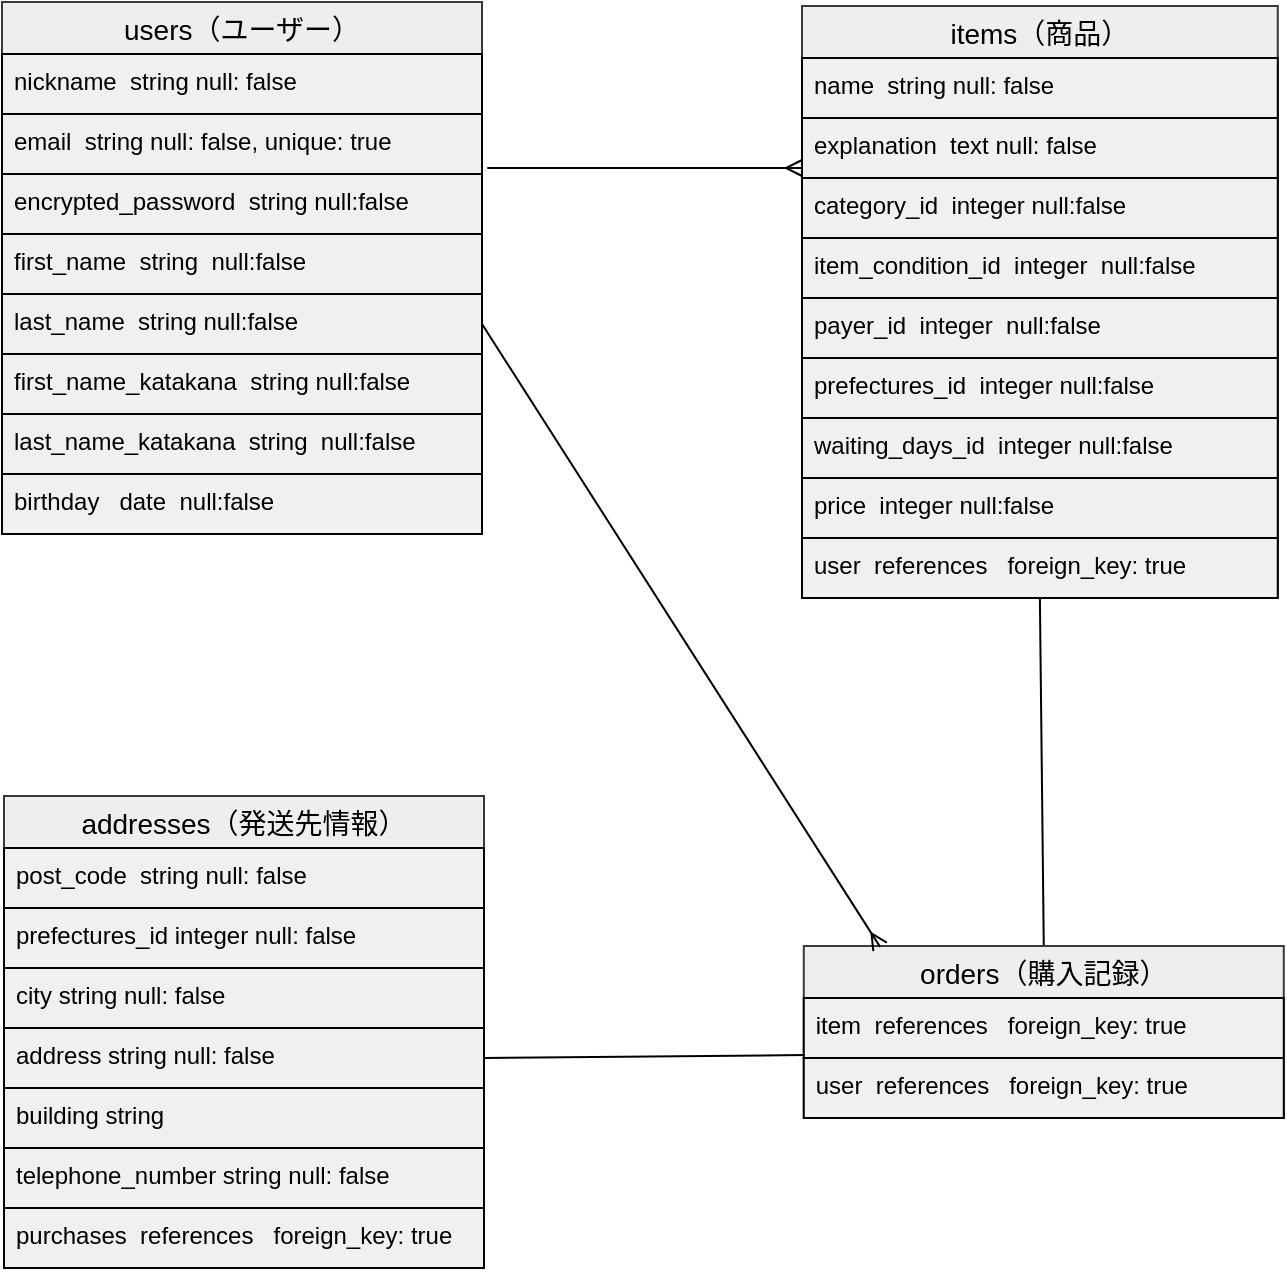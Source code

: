 <mxfile>
    <diagram id="ssBJvXyrYO8IRVHf_-qh" name="ページ1">
        <mxGraphModel dx="728" dy="176" grid="1" gridSize="10" guides="1" tooltips="1" connect="1" arrows="1" fold="1" page="1" pageScale="1" pageWidth="827" pageHeight="1169" math="0" shadow="0">
            <root>
                <mxCell id="0"/>
                <mxCell id="1" parent="0"/>
                <mxCell id="53" style="edgeStyle=none;html=1;exitX=1.011;exitY=0.9;exitDx=0;exitDy=0;endArrow=ERmany;endFill=0;exitPerimeter=0;" parent="1" source="17" edge="1">
                    <mxGeometry relative="1" as="geometry">
                        <mxPoint x="520" y="371" as="targetPoint"/>
                    </mxGeometry>
                </mxCell>
                <mxCell id="15" value="users（ユーザー）" style="swimlane;fontStyle=0;childLayout=stackLayout;horizontal=1;startSize=26;horizontalStack=0;resizeParent=1;resizeParentMax=0;resizeLast=0;collapsible=1;marginBottom=0;align=center;fontSize=14;fillColor=#eeeeee;strokeColor=#36393d;fontColor=#000000;" parent="1" vertex="1">
                    <mxGeometry x="120" y="288" width="240" height="266" as="geometry"/>
                </mxCell>
                <mxCell id="16" value="nickname  string null: false " style="text;strokeColor=#000000;fillColor=#F0F0F0;spacingLeft=4;spacingRight=4;overflow=hidden;rotatable=0;points=[[0,0.5],[1,0.5]];portConstraint=eastwest;fontSize=12;fontColor=#000000;" parent="15" vertex="1">
                    <mxGeometry y="26" width="240" height="30" as="geometry"/>
                </mxCell>
                <mxCell id="17" value="email  string null: false, unique: true  " style="text;strokeColor=#000000;fillColor=#F0F0F0;spacingLeft=4;spacingRight=4;overflow=hidden;rotatable=0;points=[[0,0.5],[1,0.5]];portConstraint=eastwest;fontSize=12;fontColor=#000000;" parent="15" vertex="1">
                    <mxGeometry y="56" width="240" height="30" as="geometry"/>
                </mxCell>
                <mxCell id="18" value="encrypted_password  string null:false" style="text;strokeColor=#000000;fillColor=#F0F0F0;spacingLeft=4;spacingRight=4;overflow=hidden;rotatable=0;points=[[0,0.5],[1,0.5]];portConstraint=eastwest;fontSize=12;fontColor=#000000;" parent="15" vertex="1">
                    <mxGeometry y="86" width="240" height="30" as="geometry"/>
                </mxCell>
                <mxCell id="20" value="first_name  string  null:false" style="text;strokeColor=#000000;fillColor=#F0F0F0;spacingLeft=4;spacingRight=4;overflow=hidden;rotatable=0;points=[[0,0.5],[1,0.5]];portConstraint=eastwest;fontSize=12;fontColor=#000000;" parent="15" vertex="1">
                    <mxGeometry y="116" width="240" height="30" as="geometry"/>
                </mxCell>
                <mxCell id="21" value="last_name  string null:false" style="text;strokeColor=#000000;fillColor=#F0F0F0;spacingLeft=4;spacingRight=4;overflow=hidden;rotatable=0;points=[[0,0.5],[1,0.5]];portConstraint=eastwest;fontSize=12;fontColor=#000000;" parent="15" vertex="1">
                    <mxGeometry y="146" width="240" height="30" as="geometry"/>
                </mxCell>
                <mxCell id="24" value="first_name_katakana  string null:false" style="text;strokeColor=#000000;fillColor=#F0F0F0;spacingLeft=4;spacingRight=4;overflow=hidden;rotatable=0;points=[[0,0.5],[1,0.5]];portConstraint=eastwest;fontSize=12;fontColor=#000000;" parent="15" vertex="1">
                    <mxGeometry y="176" width="240" height="30" as="geometry"/>
                </mxCell>
                <mxCell id="19" value="last_name_katakana  string  null:false" style="text;strokeColor=#000000;fillColor=#F0F0F0;spacingLeft=4;spacingRight=4;overflow=hidden;rotatable=0;points=[[0,0.5],[1,0.5]];portConstraint=eastwest;fontSize=12;fontColor=#000000;" parent="15" vertex="1">
                    <mxGeometry y="206" width="240" height="30" as="geometry"/>
                </mxCell>
                <mxCell id="23" value="birthday   date  null:false" style="text;strokeColor=#000000;fillColor=#F0F0F0;spacingLeft=4;spacingRight=4;overflow=hidden;rotatable=0;points=[[0,0.5],[1,0.5]];portConstraint=eastwest;fontSize=12;fontColor=#000000;" parent="15" vertex="1">
                    <mxGeometry y="236" width="240" height="30" as="geometry"/>
                </mxCell>
                <mxCell id="54" style="edgeStyle=none;html=1;exitX=0.5;exitY=1;exitDx=0;exitDy=0;endArrow=none;endFill=0;entryX=0.5;entryY=0;entryDx=0;entryDy=0;" parent="1" source="26" target="38" edge="1">
                    <mxGeometry relative="1" as="geometry">
                        <mxPoint x="639" y="750" as="targetPoint"/>
                    </mxGeometry>
                </mxCell>
                <mxCell id="26" value="items（商品）" style="swimlane;fontStyle=0;childLayout=stackLayout;horizontal=1;startSize=26;horizontalStack=0;resizeParent=1;resizeParentMax=0;resizeLast=0;collapsible=1;marginBottom=0;align=center;fontSize=14;fillColor=#eeeeee;strokeColor=#36393d;fontColor=#000000;" parent="1" vertex="1">
                    <mxGeometry x="520" y="290" width="237.89" height="296" as="geometry"/>
                </mxCell>
                <mxCell id="27" value="name  string null: false " style="text;strokeColor=#000000;fillColor=#F0F0F0;spacingLeft=4;spacingRight=4;overflow=hidden;rotatable=0;points=[[0,0.5],[1,0.5]];portConstraint=eastwest;fontSize=12;fontColor=#000000;" parent="26" vertex="1">
                    <mxGeometry y="26" width="237.89" height="30" as="geometry"/>
                </mxCell>
                <mxCell id="28" value="explanation  text null: false  " style="text;strokeColor=#000000;fillColor=#F0F0F0;spacingLeft=4;spacingRight=4;overflow=hidden;rotatable=0;points=[[0,0.5],[1,0.5]];portConstraint=eastwest;fontSize=12;fontColor=#000000;" parent="26" vertex="1">
                    <mxGeometry y="56" width="237.89" height="30" as="geometry"/>
                </mxCell>
                <mxCell id="29" value="category_id  integer null:false" style="text;strokeColor=#000000;fillColor=#F0F0F0;spacingLeft=4;spacingRight=4;overflow=hidden;rotatable=0;points=[[0,0.5],[1,0.5]];portConstraint=eastwest;fontSize=12;fontColor=#000000;" parent="26" vertex="1">
                    <mxGeometry y="86" width="237.89" height="30" as="geometry"/>
                </mxCell>
                <mxCell id="30" value="item_condition_id  integer  null:false" style="text;strokeColor=#000000;fillColor=#F0F0F0;spacingLeft=4;spacingRight=4;overflow=hidden;rotatable=0;points=[[0,0.5],[1,0.5]];portConstraint=eastwest;fontSize=12;fontColor=#000000;" parent="26" vertex="1">
                    <mxGeometry y="116" width="237.89" height="30" as="geometry"/>
                </mxCell>
                <mxCell id="31" value="payer_id  integer  null:false" style="text;strokeColor=#000000;fillColor=#F0F0F0;spacingLeft=4;spacingRight=4;overflow=hidden;rotatable=0;points=[[0,0.5],[1,0.5]];portConstraint=eastwest;fontSize=12;fontColor=#000000;" parent="26" vertex="1">
                    <mxGeometry y="146" width="237.89" height="30" as="geometry"/>
                </mxCell>
                <mxCell id="32" value="prefectures_id  integer null:false" style="text;strokeColor=#000000;fillColor=#F0F0F0;spacingLeft=4;spacingRight=4;overflow=hidden;rotatable=0;points=[[0,0.5],[1,0.5]];portConstraint=eastwest;fontSize=12;fontColor=#000000;" parent="26" vertex="1">
                    <mxGeometry y="176" width="237.89" height="30" as="geometry"/>
                </mxCell>
                <mxCell id="35" value="waiting_days_id  integer null:false" style="text;strokeColor=#000000;fillColor=#F0F0F0;spacingLeft=4;spacingRight=4;overflow=hidden;rotatable=0;points=[[0,0.5],[1,0.5]];portConstraint=eastwest;fontSize=12;fontColor=#000000;" parent="26" vertex="1">
                    <mxGeometry y="206" width="237.89" height="30" as="geometry"/>
                </mxCell>
                <mxCell id="36" value="price  integer null:false" style="text;strokeColor=#000000;fillColor=#F0F0F0;spacingLeft=4;spacingRight=4;overflow=hidden;rotatable=0;points=[[0,0.5],[1,0.5]];portConstraint=eastwest;fontSize=12;fontColor=#000000;" parent="26" vertex="1">
                    <mxGeometry y="236" width="237.89" height="30" as="geometry"/>
                </mxCell>
                <mxCell id="37" value="user  references   foreign_key: true      " style="text;strokeColor=#000000;fillColor=#F0F0F0;spacingLeft=4;spacingRight=4;overflow=hidden;rotatable=0;points=[[0,0.5],[1,0.5]];portConstraint=eastwest;fontSize=12;fontColor=#000000;" parent="26" vertex="1">
                    <mxGeometry y="266" width="237.89" height="30" as="geometry"/>
                </mxCell>
                <mxCell id="38" value="orders（購入記録）" style="swimlane;fontStyle=0;childLayout=stackLayout;horizontal=1;startSize=26;horizontalStack=0;resizeParent=1;resizeParentMax=0;resizeLast=0;collapsible=1;marginBottom=0;align=center;fontSize=14;fillColor=#eeeeee;strokeColor=#36393d;fontColor=#000000;" parent="1" vertex="1">
                    <mxGeometry x="520.89" y="760" width="240" height="86" as="geometry"/>
                </mxCell>
                <mxCell id="39" value="item  references   foreign_key: true      " style="text;strokeColor=#000000;fillColor=#F0F0F0;spacingLeft=4;spacingRight=4;overflow=hidden;rotatable=0;points=[[0,0.5],[1,0.5]];portConstraint=eastwest;fontSize=12;fontColor=#000000;" parent="38" vertex="1">
                    <mxGeometry y="26" width="240" height="30" as="geometry"/>
                </mxCell>
                <mxCell id="40" value="user  references   foreign_key: true      " style="text;strokeColor=#000000;fillColor=#F0F0F0;spacingLeft=4;spacingRight=4;overflow=hidden;rotatable=0;points=[[0,0.5],[1,0.5]];portConstraint=eastwest;fontSize=12;fontColor=#000000;" parent="38" vertex="1">
                    <mxGeometry y="56" width="240" height="30" as="geometry"/>
                </mxCell>
                <mxCell id="41" value="addresses（発送先情報）" style="swimlane;fontStyle=0;childLayout=stackLayout;horizontal=1;startSize=26;horizontalStack=0;resizeParent=1;resizeParentMax=0;resizeLast=0;collapsible=1;marginBottom=0;align=center;fontSize=14;fillColor=#eeeeee;strokeColor=#36393d;fontColor=#000000;" parent="1" vertex="1">
                    <mxGeometry x="121" y="685" width="240" height="236" as="geometry"/>
                </mxCell>
                <mxCell id="42" value="post_code  string null: false " style="text;strokeColor=#000000;fillColor=#F0F0F0;spacingLeft=4;spacingRight=4;overflow=hidden;rotatable=0;points=[[0,0.5],[1,0.5]];portConstraint=eastwest;fontSize=12;fontColor=#000000;" parent="41" vertex="1">
                    <mxGeometry y="26" width="240" height="30" as="geometry"/>
                </mxCell>
                <mxCell id="43" value="prefectures_id integer null: false " style="text;strokeColor=#000000;fillColor=#F0F0F0;spacingLeft=4;spacingRight=4;overflow=hidden;rotatable=0;points=[[0,0.5],[1,0.5]];portConstraint=eastwest;fontSize=12;fontColor=#000000;" parent="41" vertex="1">
                    <mxGeometry y="56" width="240" height="30" as="geometry"/>
                </mxCell>
                <mxCell id="48" value="city string null: false " style="text;strokeColor=#000000;fillColor=#F0F0F0;spacingLeft=4;spacingRight=4;overflow=hidden;rotatable=0;points=[[0,0.5],[1,0.5]];portConstraint=eastwest;fontSize=12;fontColor=#000000;" parent="41" vertex="1">
                    <mxGeometry y="86" width="240" height="30" as="geometry"/>
                </mxCell>
                <mxCell id="47" value="address string null: false " style="text;strokeColor=#000000;fillColor=#F0F0F0;spacingLeft=4;spacingRight=4;overflow=hidden;rotatable=0;points=[[0,0.5],[1,0.5]];portConstraint=eastwest;fontSize=12;fontColor=#000000;" parent="41" vertex="1">
                    <mxGeometry y="116" width="240" height="30" as="geometry"/>
                </mxCell>
                <mxCell id="46" value="building string " style="text;strokeColor=#000000;fillColor=#F0F0F0;spacingLeft=4;spacingRight=4;overflow=hidden;rotatable=0;points=[[0,0.5],[1,0.5]];portConstraint=eastwest;fontSize=12;fontColor=#000000;" parent="41" vertex="1">
                    <mxGeometry y="146" width="240" height="30" as="geometry"/>
                </mxCell>
                <mxCell id="45" value="telephone_number string null: false " style="text;strokeColor=#000000;fillColor=#F0F0F0;spacingLeft=4;spacingRight=4;overflow=hidden;rotatable=0;points=[[0,0.5],[1,0.5]];portConstraint=eastwest;fontSize=12;fontColor=#000000;" parent="41" vertex="1">
                    <mxGeometry y="176" width="240" height="30" as="geometry"/>
                </mxCell>
                <mxCell id="59" value="purchases  references   foreign_key: true      " style="text;strokeColor=#000000;fillColor=#F0F0F0;spacingLeft=4;spacingRight=4;overflow=hidden;rotatable=0;points=[[0,0.5],[1,0.5]];portConstraint=eastwest;fontSize=12;fontColor=#000000;" parent="41" vertex="1">
                    <mxGeometry y="206" width="240" height="30" as="geometry"/>
                </mxCell>
                <mxCell id="58" style="edgeStyle=none;html=1;exitX=1;exitY=0.5;exitDx=0;exitDy=0;entryX=0.159;entryY=0.005;entryDx=0;entryDy=0;entryPerimeter=0;endArrow=ERmany;endFill=0;" parent="1" source="21" target="38" edge="1">
                    <mxGeometry relative="1" as="geometry"/>
                </mxCell>
                <mxCell id="61" style="edgeStyle=none;html=1;exitX=1;exitY=0.5;exitDx=0;exitDy=0;entryX=0.002;entryY=0.951;entryDx=0;entryDy=0;entryPerimeter=0;endArrow=none;endFill=0;" parent="1" source="47" target="39" edge="1">
                    <mxGeometry relative="1" as="geometry"/>
                </mxCell>
            </root>
        </mxGraphModel>
    </diagram>
</mxfile>